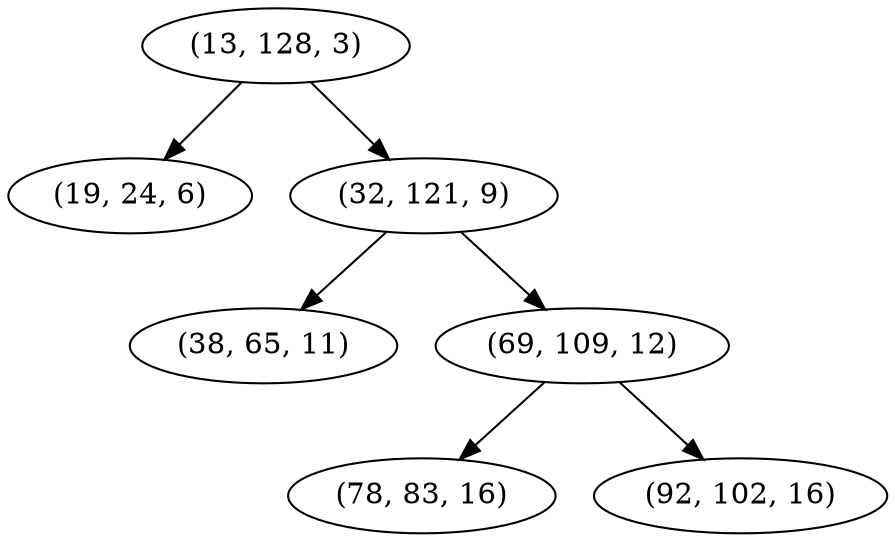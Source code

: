 digraph tree {
    "(13, 128, 3)";
    "(19, 24, 6)";
    "(32, 121, 9)";
    "(38, 65, 11)";
    "(69, 109, 12)";
    "(78, 83, 16)";
    "(92, 102, 16)";
    "(13, 128, 3)" -> "(19, 24, 6)";
    "(13, 128, 3)" -> "(32, 121, 9)";
    "(32, 121, 9)" -> "(38, 65, 11)";
    "(32, 121, 9)" -> "(69, 109, 12)";
    "(69, 109, 12)" -> "(78, 83, 16)";
    "(69, 109, 12)" -> "(92, 102, 16)";
}
